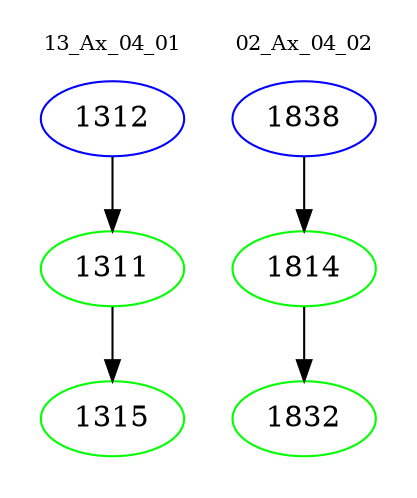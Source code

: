 digraph{
subgraph cluster_0 {
color = white
label = "13_Ax_04_01";
fontsize=10;
T0_1312 [label="1312", color="blue"]
T0_1312 -> T0_1311 [color="black"]
T0_1311 [label="1311", color="green"]
T0_1311 -> T0_1315 [color="black"]
T0_1315 [label="1315", color="green"]
}
subgraph cluster_1 {
color = white
label = "02_Ax_04_02";
fontsize=10;
T1_1838 [label="1838", color="blue"]
T1_1838 -> T1_1814 [color="black"]
T1_1814 [label="1814", color="green"]
T1_1814 -> T1_1832 [color="black"]
T1_1832 [label="1832", color="green"]
}
}
